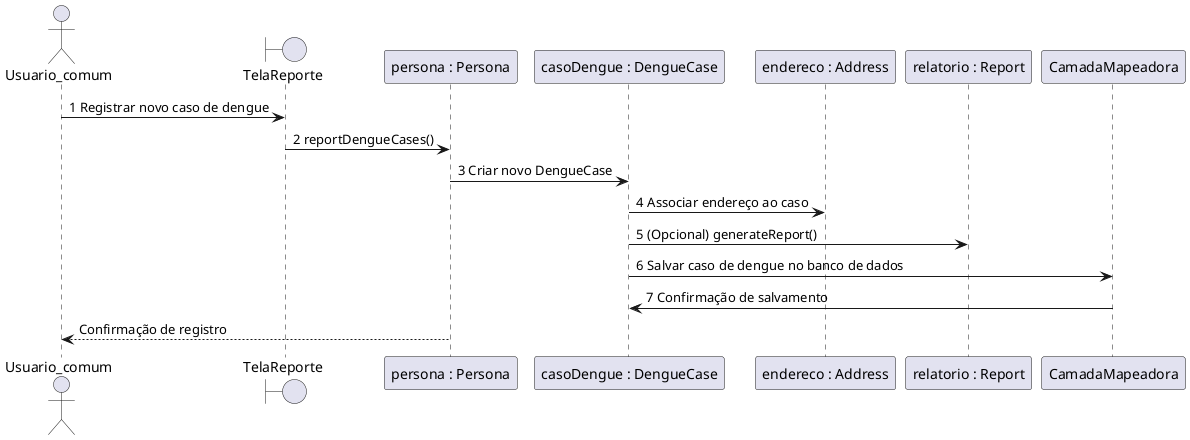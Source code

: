 @startuml
actor Usuario_comum
boundary TelaReporte
participant "persona : Persona" as Persona
participant "casoDengue : DengueCase" as DengueCase
participant "endereco : Address" as Address
participant "relatorio : Report" as Report
participant CamadaMapeadora

Usuario_comum -> TelaReporte : 1 Registrar novo caso de dengue
TelaReporte -> Persona: 2 reportDengueCases()
Persona -> DengueCase : 3 Criar novo DengueCase
DengueCase -> Address : 4 Associar endereço ao caso
DengueCase -> Report : 5 (Opcional) generateReport()
DengueCase -> CamadaMapeadora : 6 Salvar caso de dengue no banco de dados
CamadaMapeadora -> DengueCase : 7 Confirmação de salvamento
Usuario_comum <-- Persona : Confirmação de registro
@enduml